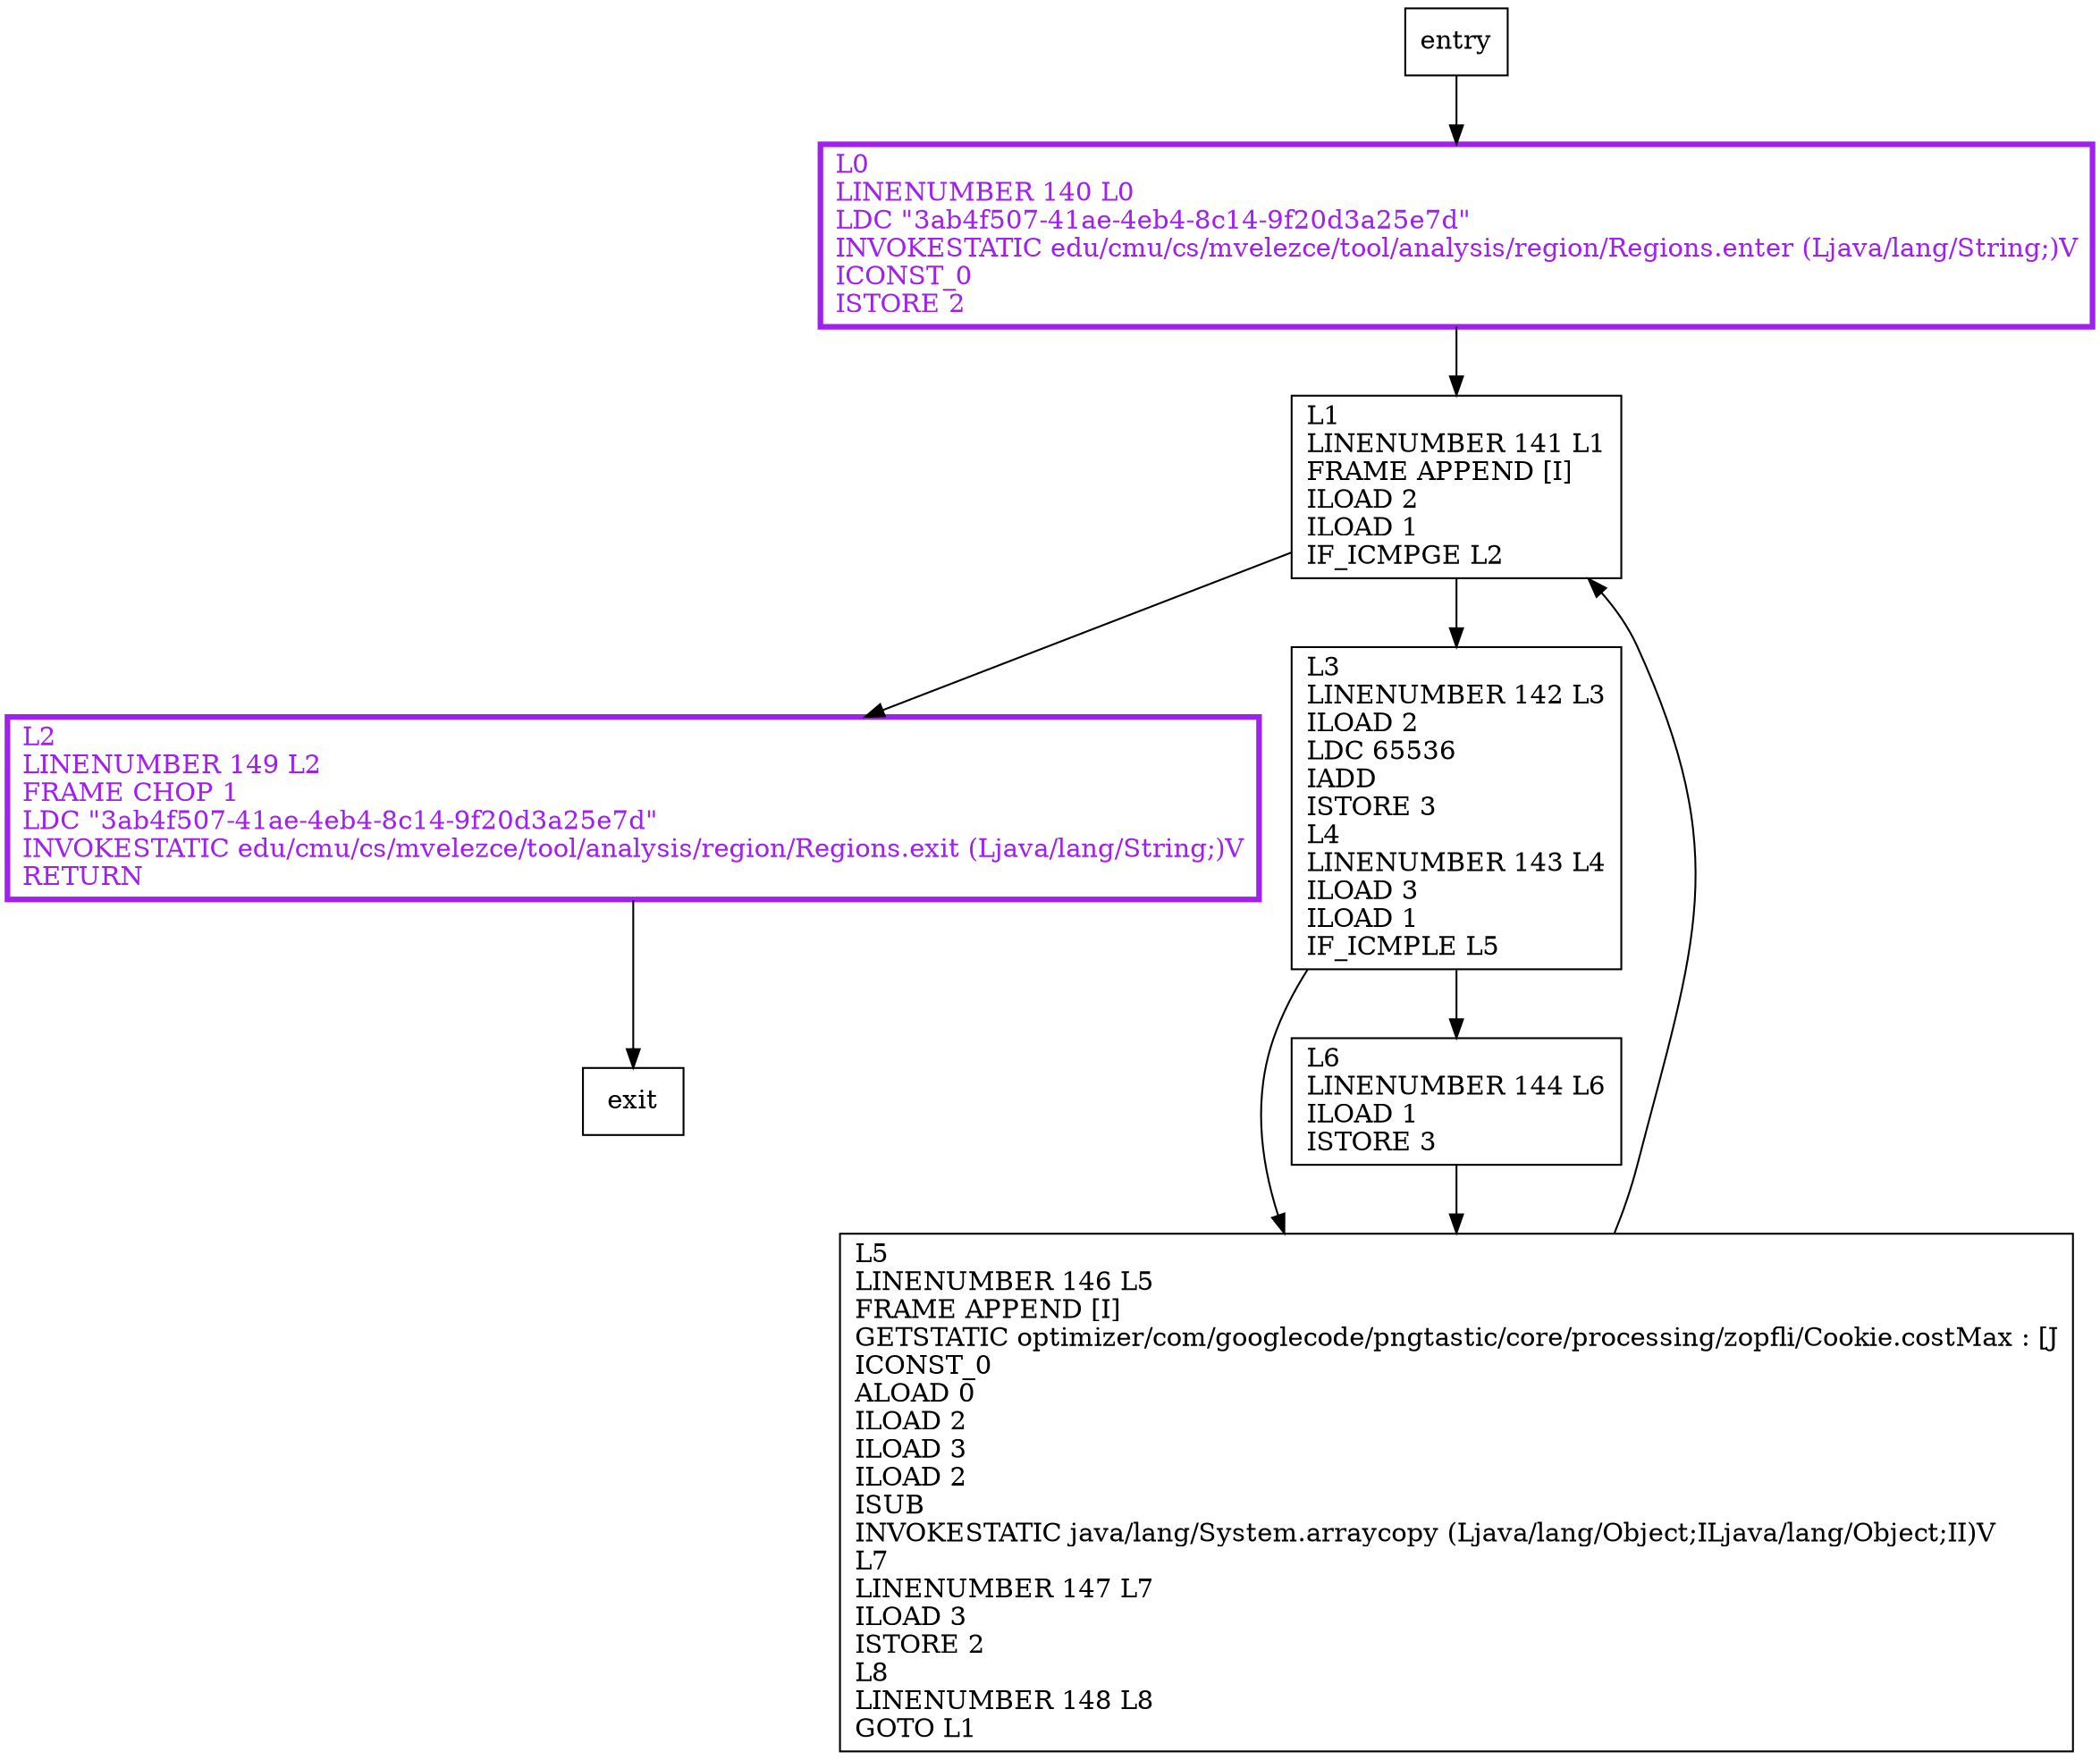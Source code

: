 digraph fillCostMax {
node [shape=record];
1693552498 [label="L1\lLINENUMBER 141 L1\lFRAME APPEND [I]\lILOAD 2\lILOAD 1\lIF_ICMPGE L2\l"];
807532990 [label="L0\lLINENUMBER 140 L0\lLDC \"3ab4f507-41ae-4eb4-8c14-9f20d3a25e7d\"\lINVOKESTATIC edu/cmu/cs/mvelezce/tool/analysis/region/Regions.enter (Ljava/lang/String;)V\lICONST_0\lISTORE 2\l"];
1389869677 [label="L2\lLINENUMBER 149 L2\lFRAME CHOP 1\lLDC \"3ab4f507-41ae-4eb4-8c14-9f20d3a25e7d\"\lINVOKESTATIC edu/cmu/cs/mvelezce/tool/analysis/region/Regions.exit (Ljava/lang/String;)V\lRETURN\l"];
877243280 [label="L5\lLINENUMBER 146 L5\lFRAME APPEND [I]\lGETSTATIC optimizer/com/googlecode/pngtastic/core/processing/zopfli/Cookie.costMax : [J\lICONST_0\lALOAD 0\lILOAD 2\lILOAD 3\lILOAD 2\lISUB\lINVOKESTATIC java/lang/System.arraycopy (Ljava/lang/Object;ILjava/lang/Object;II)V\lL7\lLINENUMBER 147 L7\lILOAD 3\lISTORE 2\lL8\lLINENUMBER 148 L8\lGOTO L1\l"];
642592261 [label="L3\lLINENUMBER 142 L3\lILOAD 2\lLDC 65536\lIADD\lISTORE 3\lL4\lLINENUMBER 143 L4\lILOAD 3\lILOAD 1\lIF_ICMPLE L5\l"];
186276014 [label="L6\lLINENUMBER 144 L6\lILOAD 1\lISTORE 3\l"];
entry;
exit;
entry -> 807532990;
1693552498 -> 1389869677;
1693552498 -> 642592261;
807532990 -> 1693552498;
1389869677 -> exit;
877243280 -> 1693552498;
642592261 -> 877243280;
642592261 -> 186276014;
186276014 -> 877243280;
807532990[fontcolor="purple", penwidth=3, color="purple"];
1389869677[fontcolor="purple", penwidth=3, color="purple"];
}
